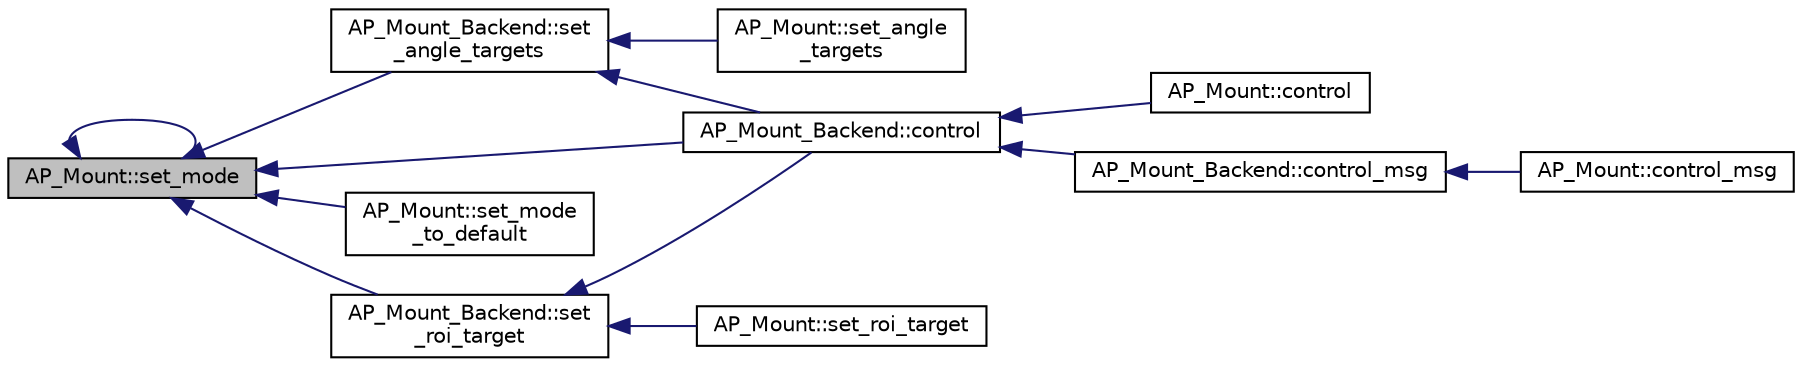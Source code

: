 digraph "AP_Mount::set_mode"
{
 // INTERACTIVE_SVG=YES
  edge [fontname="Helvetica",fontsize="10",labelfontname="Helvetica",labelfontsize="10"];
  node [fontname="Helvetica",fontsize="10",shape=record];
  rankdir="LR";
  Node1 [label="AP_Mount::set_mode",height=0.2,width=0.4,color="black", fillcolor="grey75", style="filled", fontcolor="black"];
  Node1 -> Node2 [dir="back",color="midnightblue",fontsize="10",style="solid",fontname="Helvetica"];
  Node2 [label="AP_Mount_Backend::control",height=0.2,width=0.4,color="black", fillcolor="white", style="filled",URL="$classAP__Mount__Backend.html#a2c05c2c449c8b03c1dc215ba30b4f98a"];
  Node2 -> Node3 [dir="back",color="midnightblue",fontsize="10",style="solid",fontname="Helvetica"];
  Node3 [label="AP_Mount::control",height=0.2,width=0.4,color="black", fillcolor="white", style="filled",URL="$classAP__Mount.html#a77a33bdfe35ab9c70cc15d7e5d623af7"];
  Node2 -> Node4 [dir="back",color="midnightblue",fontsize="10",style="solid",fontname="Helvetica"];
  Node4 [label="AP_Mount_Backend::control_msg",height=0.2,width=0.4,color="black", fillcolor="white", style="filled",URL="$classAP__Mount__Backend.html#ae975fe1daaa9722be740772fcb20e0ff"];
  Node4 -> Node5 [dir="back",color="midnightblue",fontsize="10",style="solid",fontname="Helvetica"];
  Node5 [label="AP_Mount::control_msg",height=0.2,width=0.4,color="black", fillcolor="white", style="filled",URL="$classAP__Mount.html#a88ddd07ac8d62ca4b93f06667ecb1fdc"];
  Node1 -> Node6 [dir="back",color="midnightblue",fontsize="10",style="solid",fontname="Helvetica"];
  Node6 [label="AP_Mount_Backend::set\l_angle_targets",height=0.2,width=0.4,color="black", fillcolor="white", style="filled",URL="$classAP__Mount__Backend.html#aef242e856237c58d2cb6ae0cf0568017"];
  Node6 -> Node7 [dir="back",color="midnightblue",fontsize="10",style="solid",fontname="Helvetica"];
  Node7 [label="AP_Mount::set_angle\l_targets",height=0.2,width=0.4,color="black", fillcolor="white", style="filled",URL="$classAP__Mount.html#a2f496d62bbfdf9ca0d0fea8e0225665c"];
  Node6 -> Node2 [dir="back",color="midnightblue",fontsize="10",style="solid",fontname="Helvetica"];
  Node1 -> Node1 [dir="back",color="midnightblue",fontsize="10",style="solid",fontname="Helvetica"];
  Node1 -> Node8 [dir="back",color="midnightblue",fontsize="10",style="solid",fontname="Helvetica"];
  Node8 [label="AP_Mount::set_mode\l_to_default",height=0.2,width=0.4,color="black", fillcolor="white", style="filled",URL="$classAP__Mount.html#a417a9d12f64621a5e5837ad63d0ca8f2"];
  Node1 -> Node9 [dir="back",color="midnightblue",fontsize="10",style="solid",fontname="Helvetica"];
  Node9 [label="AP_Mount_Backend::set\l_roi_target",height=0.2,width=0.4,color="black", fillcolor="white", style="filled",URL="$classAP__Mount__Backend.html#a30fd52e4d6a08c6b314ad634b9c4e21a"];
  Node9 -> Node10 [dir="back",color="midnightblue",fontsize="10",style="solid",fontname="Helvetica"];
  Node10 [label="AP_Mount::set_roi_target",height=0.2,width=0.4,color="black", fillcolor="white", style="filled",URL="$classAP__Mount.html#ae4b2f2cdc38afb507339161d60c801dd"];
  Node9 -> Node2 [dir="back",color="midnightblue",fontsize="10",style="solid",fontname="Helvetica"];
}
